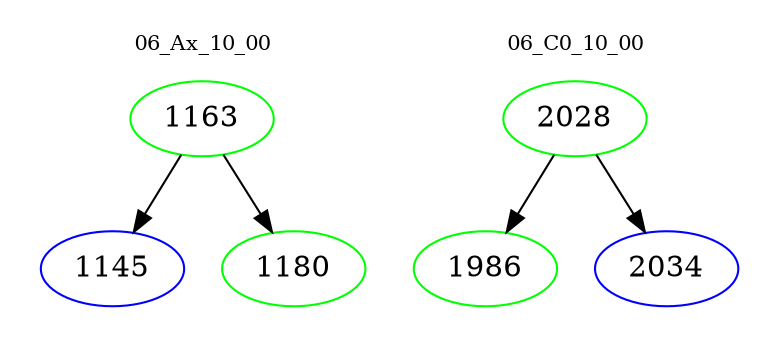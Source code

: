 digraph{
subgraph cluster_0 {
color = white
label = "06_Ax_10_00";
fontsize=10;
T0_1163 [label="1163", color="green"]
T0_1163 -> T0_1145 [color="black"]
T0_1145 [label="1145", color="blue"]
T0_1163 -> T0_1180 [color="black"]
T0_1180 [label="1180", color="green"]
}
subgraph cluster_1 {
color = white
label = "06_C0_10_00";
fontsize=10;
T1_2028 [label="2028", color="green"]
T1_2028 -> T1_1986 [color="black"]
T1_1986 [label="1986", color="green"]
T1_2028 -> T1_2034 [color="black"]
T1_2034 [label="2034", color="blue"]
}
}
